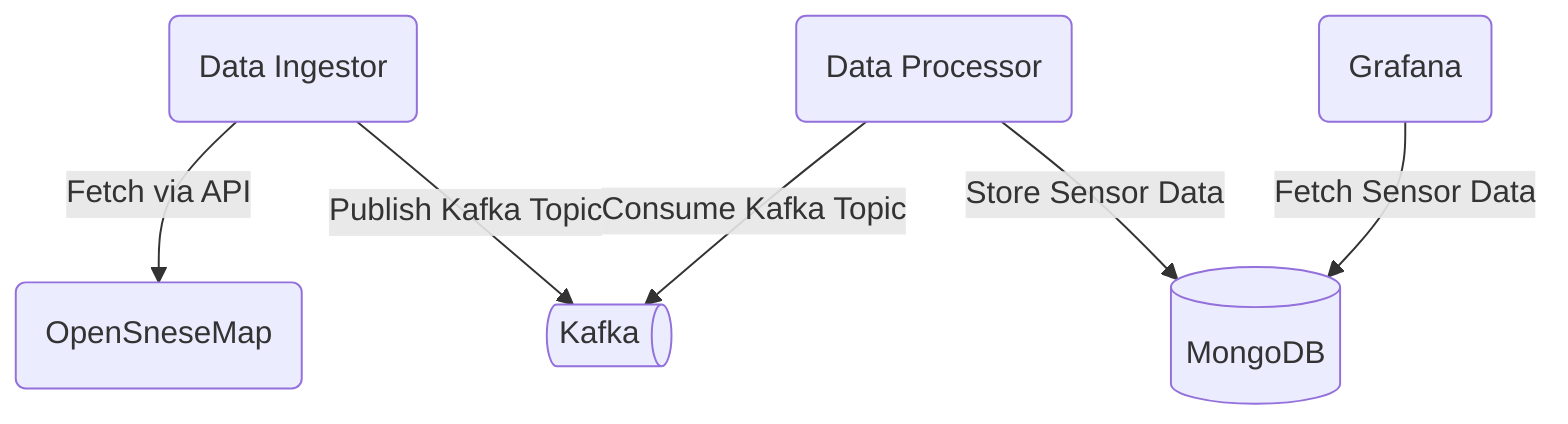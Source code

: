 flowchart TD
    OS(OpenSneseMap)
    DC(Data Ingestor)
    KK@{shape: das, label: "Kafka"}
    EL(Data Processor)
    DB[(MongoDB)]
    GN(Grafana)

    DC-->|Fetch via API|OS
    DC-->|Publish Kafka Topic|KK
    EL-->|Consume Kafka Topic|KK
    EL-->|Store Sensor Data|DB
    GN-->|Fetch Sensor Data|DB